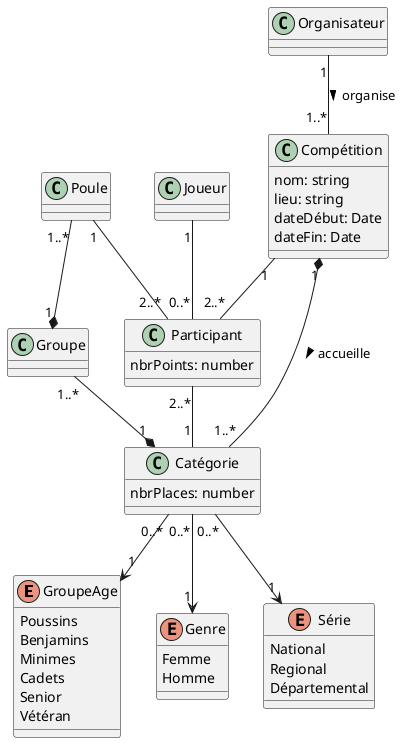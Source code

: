 La fédération française de tennis de table lève des fonds dédiés à
la création d’un outil complet de gestion de compétition.
Cette application pourra être utilisée par les membres d’un club,
une entreprise ou un particulier souhaitant organiser des compétitions.
L’outil devra permettre de gérer une ou plusieurs compétitions.

Chaque compétition est définie par plusieurs informations :
    • Le lieu de la compétition
    • Les catégories accueillies par la compétition
    • Le nombre de participant.e.s par catégorie

Les catégories sont définies par plusieurs informations :
    - L’âge des participants :
        o Poussins
        o Benjamins
        o Minimes
        o Cadets
        o Senior
        o Vétéran
    - La série :
        o N1, N2 → national
        o R1, R2 → régional
        o D1, D2 → départemental
    - Le genre :
        o Femme
        o Homme

Chaque joueur/joueuse est défini.e par :
    - Un nombre de points pour le classement global (national)
    - Un nombre de points propres à la compétition

Les joueurs/joueuses seront réparti.e.s en groupes et chaque groupe est divisé en poules.

@startuml
enum GroupeAge {
    Poussins
    Benjamins
    Minimes
    Cadets
    Senior
    Vétéran
}
enum Genre {
    Femme
    Homme
}
enum Série {
    National
    Regional
    Départemental
}
class Organisateur {
}
class Compétition {
    nom: string
    lieu: string
    dateDébut: Date
    dateFin: Date
}
class Catégorie {
    nbrPlaces: number
}
class Participant {
    nbrPoints: number
}

class Joueur
class Poule
class Groupe

Organisateur "1" -- "1..*" Compétition: organise >
Compétition "1" *-- "1..*" Catégorie: accueille >
Catégorie "0..*" --> "1" GroupeAge
Catégorie "0..*" --> "1" Genre
Catégorie "0..*" --> "1" Série
Poule "1..*" --* "1" Groupe
Groupe "1..*" --* "1" Catégorie

Joueur "1" -- "0..*" Participant
Compétition "1" -- "2..*" Participant
Participant "2..*" -- "1" Catégorie
Poule "1" -- "2..*" Participant

@enduml